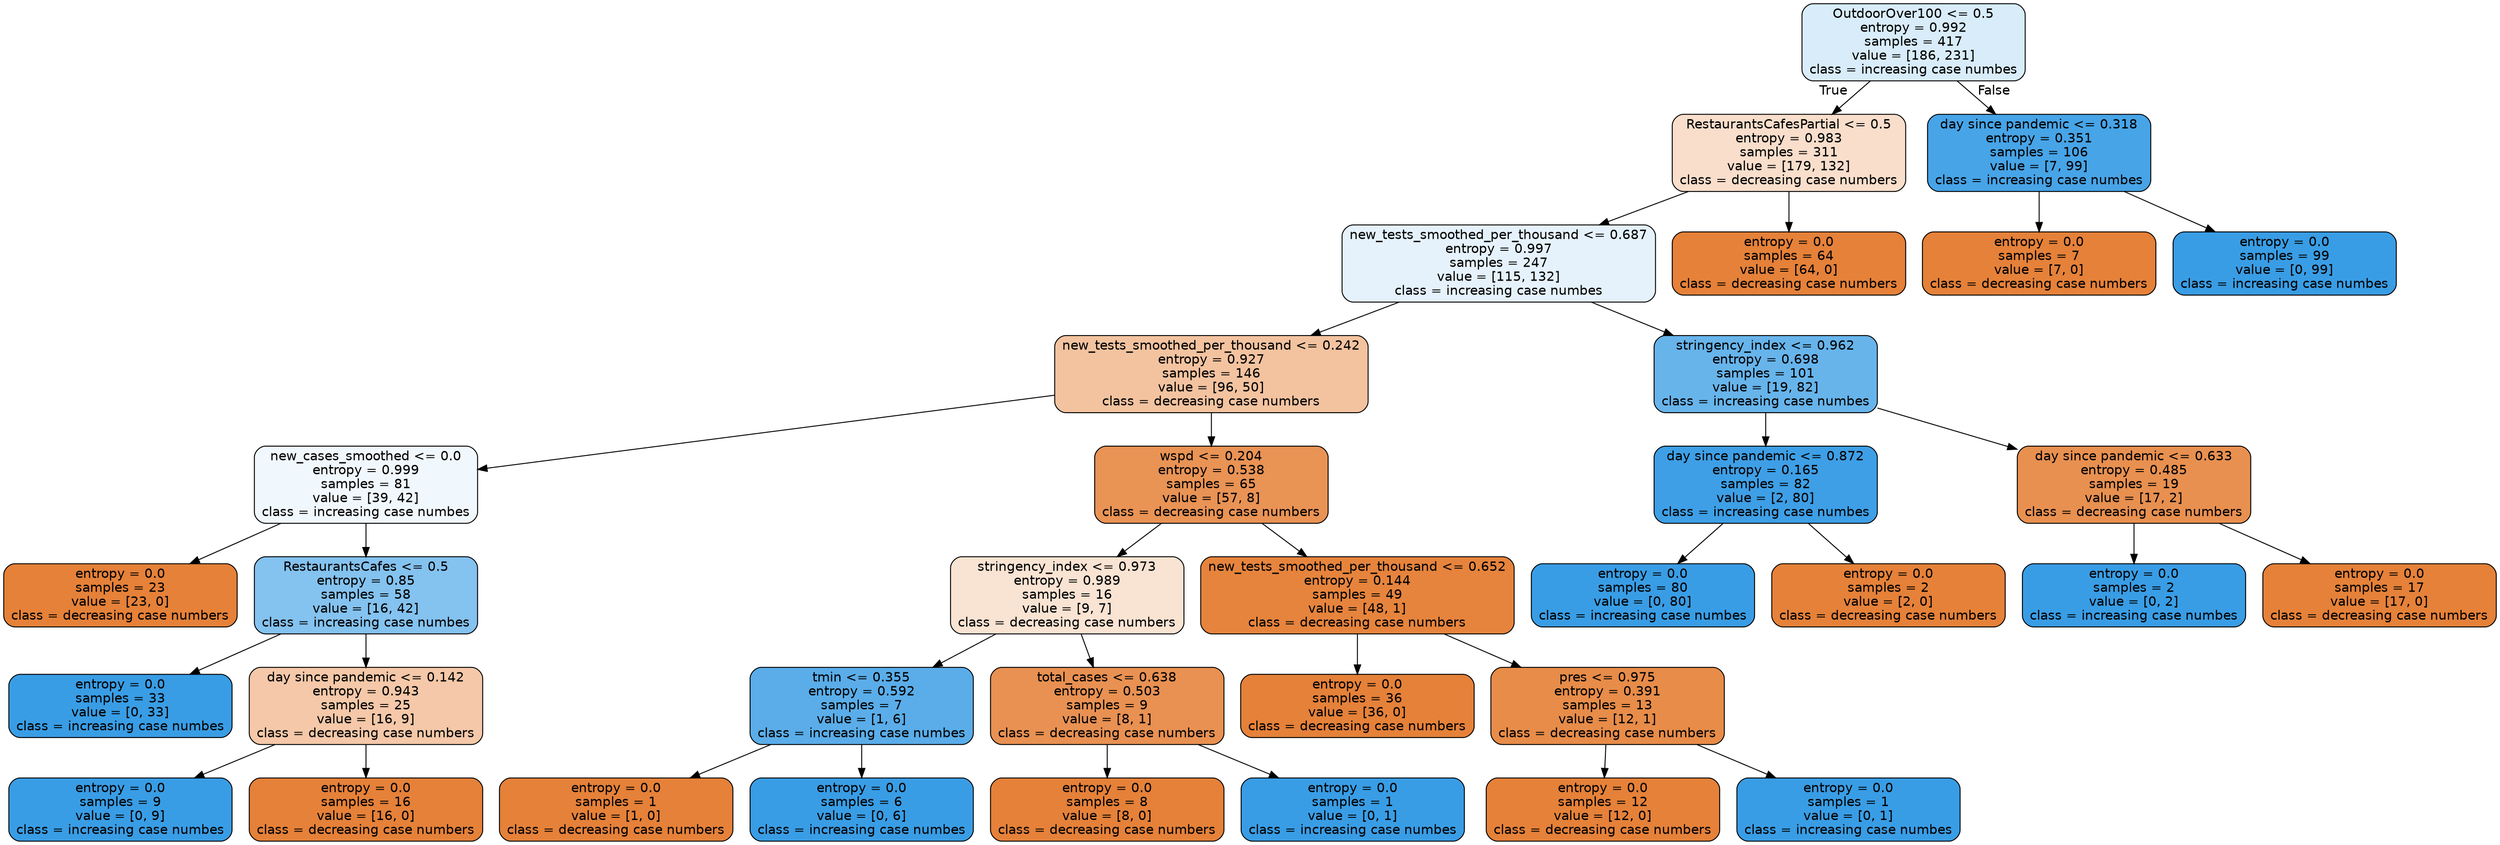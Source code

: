 digraph Tree {
node [shape=box, style="filled, rounded", color="black", fontname=helvetica] ;
edge [fontname=helvetica] ;
0 [label="OutdoorOver100 <= 0.5\nentropy = 0.992\nsamples = 417\nvalue = [186, 231]\nclass = increasing case numbes", fillcolor="#d8ecfa"] ;
1 [label="RestaurantsCafesPartial <= 0.5\nentropy = 0.983\nsamples = 311\nvalue = [179, 132]\nclass = decreasing case numbers", fillcolor="#f8decb"] ;
0 -> 1 [labeldistance=2.5, labelangle=45, headlabel="True"] ;
2 [label="new_tests_smoothed_per_thousand <= 0.687\nentropy = 0.997\nsamples = 247\nvalue = [115, 132]\nclass = increasing case numbes", fillcolor="#e5f2fc"] ;
1 -> 2 ;
3 [label="new_tests_smoothed_per_thousand <= 0.242\nentropy = 0.927\nsamples = 146\nvalue = [96, 50]\nclass = decreasing case numbers", fillcolor="#f3c3a0"] ;
2 -> 3 ;
4 [label="new_cases_smoothed <= 0.0\nentropy = 0.999\nsamples = 81\nvalue = [39, 42]\nclass = increasing case numbes", fillcolor="#f1f8fd"] ;
3 -> 4 ;
5 [label="entropy = 0.0\nsamples = 23\nvalue = [23, 0]\nclass = decreasing case numbers", fillcolor="#e58139"] ;
4 -> 5 ;
6 [label="RestaurantsCafes <= 0.5\nentropy = 0.85\nsamples = 58\nvalue = [16, 42]\nclass = increasing case numbes", fillcolor="#84c2ef"] ;
4 -> 6 ;
7 [label="entropy = 0.0\nsamples = 33\nvalue = [0, 33]\nclass = increasing case numbes", fillcolor="#399de5"] ;
6 -> 7 ;
8 [label="day since pandemic <= 0.142\nentropy = 0.943\nsamples = 25\nvalue = [16, 9]\nclass = decreasing case numbers", fillcolor="#f4c8a8"] ;
6 -> 8 ;
9 [label="entropy = 0.0\nsamples = 9\nvalue = [0, 9]\nclass = increasing case numbes", fillcolor="#399de5"] ;
8 -> 9 ;
10 [label="entropy = 0.0\nsamples = 16\nvalue = [16, 0]\nclass = decreasing case numbers", fillcolor="#e58139"] ;
8 -> 10 ;
11 [label="wspd <= 0.204\nentropy = 0.538\nsamples = 65\nvalue = [57, 8]\nclass = decreasing case numbers", fillcolor="#e99355"] ;
3 -> 11 ;
12 [label="stringency_index <= 0.973\nentropy = 0.989\nsamples = 16\nvalue = [9, 7]\nclass = decreasing case numbers", fillcolor="#f9e3d3"] ;
11 -> 12 ;
13 [label="tmin <= 0.355\nentropy = 0.592\nsamples = 7\nvalue = [1, 6]\nclass = increasing case numbes", fillcolor="#5aade9"] ;
12 -> 13 ;
14 [label="entropy = 0.0\nsamples = 1\nvalue = [1, 0]\nclass = decreasing case numbers", fillcolor="#e58139"] ;
13 -> 14 ;
15 [label="entropy = 0.0\nsamples = 6\nvalue = [0, 6]\nclass = increasing case numbes", fillcolor="#399de5"] ;
13 -> 15 ;
16 [label="total_cases <= 0.638\nentropy = 0.503\nsamples = 9\nvalue = [8, 1]\nclass = decreasing case numbers", fillcolor="#e89152"] ;
12 -> 16 ;
17 [label="entropy = 0.0\nsamples = 8\nvalue = [8, 0]\nclass = decreasing case numbers", fillcolor="#e58139"] ;
16 -> 17 ;
18 [label="entropy = 0.0\nsamples = 1\nvalue = [0, 1]\nclass = increasing case numbes", fillcolor="#399de5"] ;
16 -> 18 ;
19 [label="new_tests_smoothed_per_thousand <= 0.652\nentropy = 0.144\nsamples = 49\nvalue = [48, 1]\nclass = decreasing case numbers", fillcolor="#e6843d"] ;
11 -> 19 ;
20 [label="entropy = 0.0\nsamples = 36\nvalue = [36, 0]\nclass = decreasing case numbers", fillcolor="#e58139"] ;
19 -> 20 ;
21 [label="pres <= 0.975\nentropy = 0.391\nsamples = 13\nvalue = [12, 1]\nclass = decreasing case numbers", fillcolor="#e78c49"] ;
19 -> 21 ;
22 [label="entropy = 0.0\nsamples = 12\nvalue = [12, 0]\nclass = decreasing case numbers", fillcolor="#e58139"] ;
21 -> 22 ;
23 [label="entropy = 0.0\nsamples = 1\nvalue = [0, 1]\nclass = increasing case numbes", fillcolor="#399de5"] ;
21 -> 23 ;
24 [label="stringency_index <= 0.962\nentropy = 0.698\nsamples = 101\nvalue = [19, 82]\nclass = increasing case numbes", fillcolor="#67b4eb"] ;
2 -> 24 ;
25 [label="day since pandemic <= 0.872\nentropy = 0.165\nsamples = 82\nvalue = [2, 80]\nclass = increasing case numbes", fillcolor="#3e9fe6"] ;
24 -> 25 ;
26 [label="entropy = 0.0\nsamples = 80\nvalue = [0, 80]\nclass = increasing case numbes", fillcolor="#399de5"] ;
25 -> 26 ;
27 [label="entropy = 0.0\nsamples = 2\nvalue = [2, 0]\nclass = decreasing case numbers", fillcolor="#e58139"] ;
25 -> 27 ;
28 [label="day since pandemic <= 0.633\nentropy = 0.485\nsamples = 19\nvalue = [17, 2]\nclass = decreasing case numbers", fillcolor="#e89050"] ;
24 -> 28 ;
29 [label="entropy = 0.0\nsamples = 2\nvalue = [0, 2]\nclass = increasing case numbes", fillcolor="#399de5"] ;
28 -> 29 ;
30 [label="entropy = 0.0\nsamples = 17\nvalue = [17, 0]\nclass = decreasing case numbers", fillcolor="#e58139"] ;
28 -> 30 ;
31 [label="entropy = 0.0\nsamples = 64\nvalue = [64, 0]\nclass = decreasing case numbers", fillcolor="#e58139"] ;
1 -> 31 ;
32 [label="day since pandemic <= 0.318\nentropy = 0.351\nsamples = 106\nvalue = [7, 99]\nclass = increasing case numbes", fillcolor="#47a4e7"] ;
0 -> 32 [labeldistance=2.5, labelangle=-45, headlabel="False"] ;
33 [label="entropy = 0.0\nsamples = 7\nvalue = [7, 0]\nclass = decreasing case numbers", fillcolor="#e58139"] ;
32 -> 33 ;
34 [label="entropy = 0.0\nsamples = 99\nvalue = [0, 99]\nclass = increasing case numbes", fillcolor="#399de5"] ;
32 -> 34 ;
}